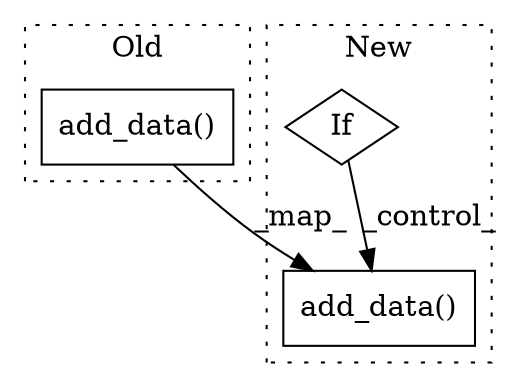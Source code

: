 digraph G {
subgraph cluster0 {
1 [label="add_data()" a="75" s="3342,3404" l="27,1" shape="box"];
label = "Old";
style="dotted";
}
subgraph cluster1 {
2 [label="add_data()" a="75" s="3567,3629" l="27,1" shape="box"];
3 [label="If" a="96" s="3406" l="3" shape="diamond"];
label = "New";
style="dotted";
}
1 -> 2 [label="_map_"];
3 -> 2 [label="_control_"];
}